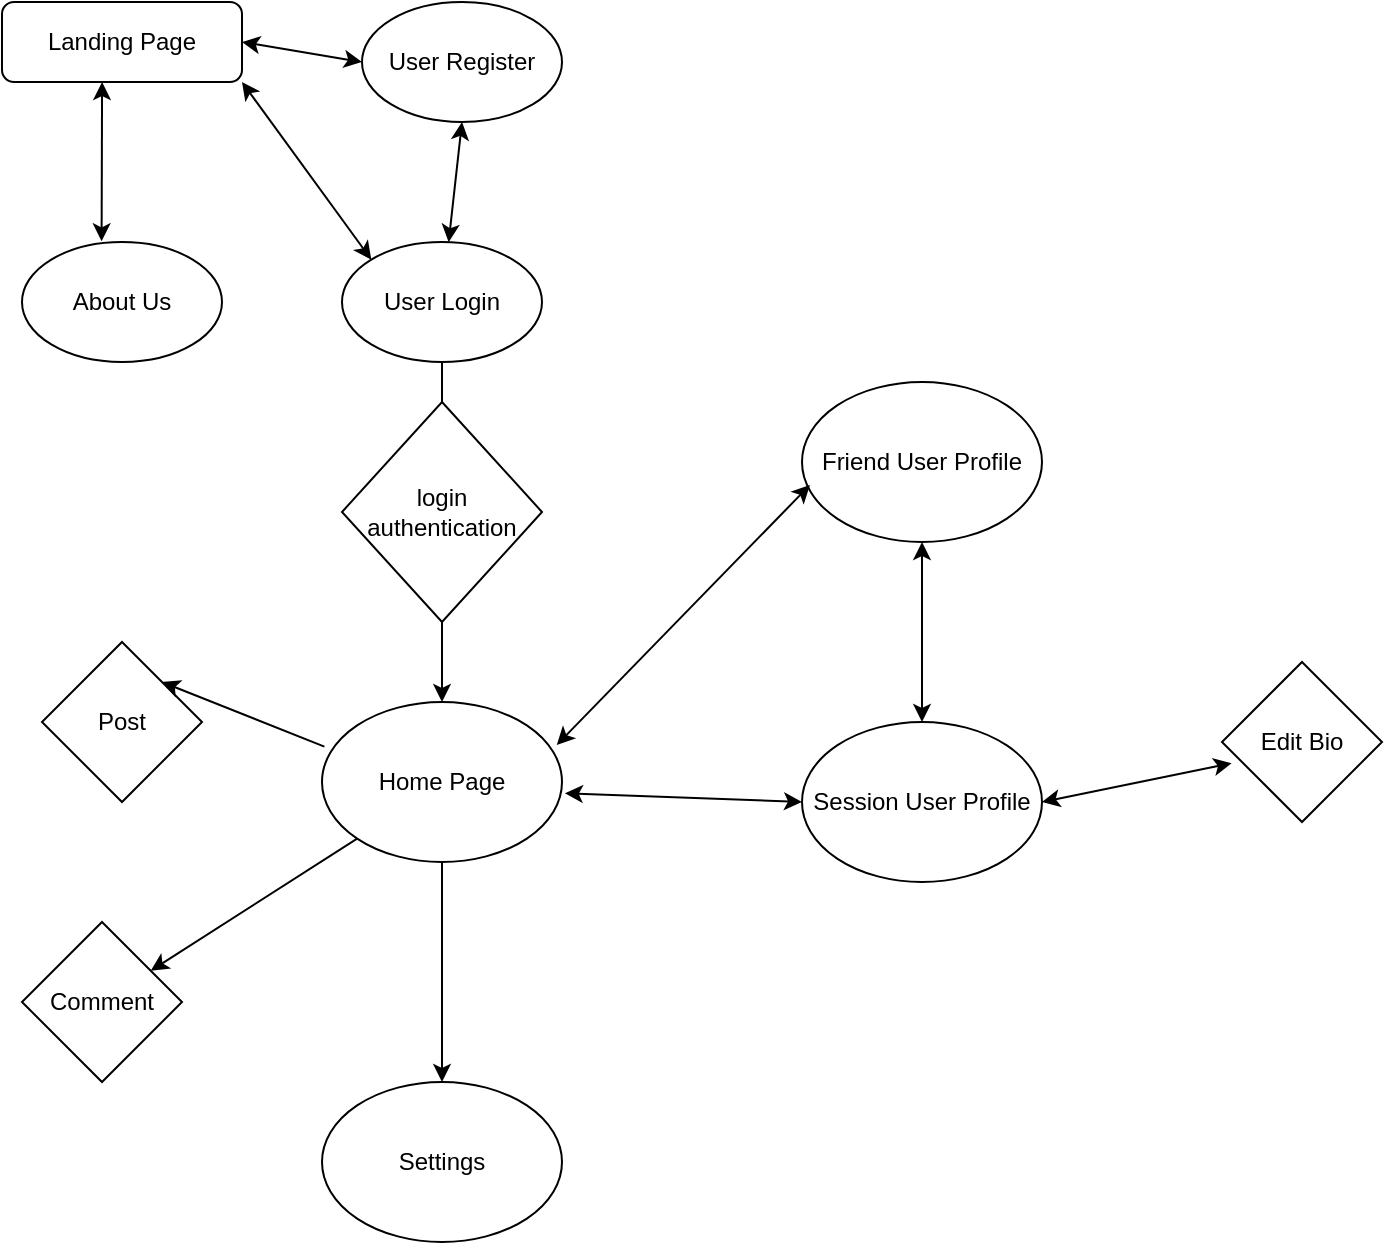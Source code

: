 <mxfile version="18.0.2" type="github">
  <diagram id="C5RBs43oDa-KdzZeNtuy" name="Page-1">
    <mxGraphModel dx="1381" dy="764" grid="1" gridSize="10" guides="1" tooltips="1" connect="1" arrows="1" fold="1" page="1" pageScale="1" pageWidth="827" pageHeight="1169" math="0" shadow="0">
      <root>
        <mxCell id="WIyWlLk6GJQsqaUBKTNV-0" />
        <mxCell id="WIyWlLk6GJQsqaUBKTNV-1" parent="WIyWlLk6GJQsqaUBKTNV-0" />
        <mxCell id="WIyWlLk6GJQsqaUBKTNV-3" value="Landing Page" style="rounded=1;whiteSpace=wrap;html=1;fontSize=12;glass=0;strokeWidth=1;shadow=0;" parent="WIyWlLk6GJQsqaUBKTNV-1" vertex="1">
          <mxGeometry width="120" height="40" as="geometry" />
        </mxCell>
        <mxCell id="zWFFChrmh7HMju1IyV5F-0" value="About Us" style="ellipse;whiteSpace=wrap;html=1;" vertex="1" parent="WIyWlLk6GJQsqaUBKTNV-1">
          <mxGeometry x="10" y="120" width="100" height="60" as="geometry" />
        </mxCell>
        <mxCell id="zWFFChrmh7HMju1IyV5F-2" value="User Login" style="ellipse;whiteSpace=wrap;html=1;" vertex="1" parent="WIyWlLk6GJQsqaUBKTNV-1">
          <mxGeometry x="170" y="120" width="100" height="60" as="geometry" />
        </mxCell>
        <mxCell id="zWFFChrmh7HMju1IyV5F-3" value="User Register" style="ellipse;whiteSpace=wrap;html=1;" vertex="1" parent="WIyWlLk6GJQsqaUBKTNV-1">
          <mxGeometry x="180" width="100" height="60" as="geometry" />
        </mxCell>
        <mxCell id="zWFFChrmh7HMju1IyV5F-7" value="" style="endArrow=classic;startArrow=classic;html=1;rounded=0;entryX=1;entryY=1;entryDx=0;entryDy=0;exitX=0;exitY=0;exitDx=0;exitDy=0;" edge="1" parent="WIyWlLk6GJQsqaUBKTNV-1" source="zWFFChrmh7HMju1IyV5F-2" target="WIyWlLk6GJQsqaUBKTNV-3">
          <mxGeometry width="50" height="50" relative="1" as="geometry">
            <mxPoint x="370" y="310" as="sourcePoint" />
            <mxPoint x="420" y="260" as="targetPoint" />
          </mxGeometry>
        </mxCell>
        <mxCell id="zWFFChrmh7HMju1IyV5F-8" value="" style="endArrow=classic;startArrow=classic;html=1;rounded=0;entryX=0.417;entryY=1;entryDx=0;entryDy=0;exitX=0.398;exitY=-0.006;exitDx=0;exitDy=0;entryPerimeter=0;exitPerimeter=0;" edge="1" parent="WIyWlLk6GJQsqaUBKTNV-1" source="zWFFChrmh7HMju1IyV5F-0" target="WIyWlLk6GJQsqaUBKTNV-3">
          <mxGeometry width="50" height="50" relative="1" as="geometry">
            <mxPoint x="194.645" y="118.787" as="sourcePoint" />
            <mxPoint x="130" y="50" as="targetPoint" />
          </mxGeometry>
        </mxCell>
        <mxCell id="zWFFChrmh7HMju1IyV5F-9" value="" style="endArrow=classic;startArrow=classic;html=1;rounded=0;entryX=1;entryY=0.5;entryDx=0;entryDy=0;exitX=0;exitY=0.5;exitDx=0;exitDy=0;" edge="1" parent="WIyWlLk6GJQsqaUBKTNV-1" source="zWFFChrmh7HMju1IyV5F-3" target="WIyWlLk6GJQsqaUBKTNV-3">
          <mxGeometry width="50" height="50" relative="1" as="geometry">
            <mxPoint x="64.8" y="109.64" as="sourcePoint" />
            <mxPoint x="60.04" y="50" as="targetPoint" />
          </mxGeometry>
        </mxCell>
        <mxCell id="zWFFChrmh7HMju1IyV5F-10" value="" style="endArrow=classic;startArrow=classic;html=1;rounded=0;entryX=0.5;entryY=1;entryDx=0;entryDy=0;" edge="1" parent="WIyWlLk6GJQsqaUBKTNV-1" source="zWFFChrmh7HMju1IyV5F-2" target="zWFFChrmh7HMju1IyV5F-3">
          <mxGeometry width="50" height="50" relative="1" as="geometry">
            <mxPoint x="370" y="310" as="sourcePoint" />
            <mxPoint x="420" y="260" as="targetPoint" />
          </mxGeometry>
        </mxCell>
        <mxCell id="zWFFChrmh7HMju1IyV5F-28" value="" style="edgeStyle=orthogonalEdgeStyle;rounded=0;orthogonalLoop=1;jettySize=auto;html=1;entryX=0.5;entryY=0;entryDx=0;entryDy=0;" edge="1" parent="WIyWlLk6GJQsqaUBKTNV-1" source="zWFFChrmh7HMju1IyV5F-11" target="zWFFChrmh7HMju1IyV5F-29">
          <mxGeometry relative="1" as="geometry">
            <mxPoint x="220" y="530" as="targetPoint" />
          </mxGeometry>
        </mxCell>
        <mxCell id="zWFFChrmh7HMju1IyV5F-11" value="Home Page" style="ellipse;whiteSpace=wrap;html=1;" vertex="1" parent="WIyWlLk6GJQsqaUBKTNV-1">
          <mxGeometry x="160" y="350" width="120" height="80" as="geometry" />
        </mxCell>
        <mxCell id="zWFFChrmh7HMju1IyV5F-12" value="" style="endArrow=classic;html=1;rounded=0;exitX=0.5;exitY=1;exitDx=0;exitDy=0;entryX=0.5;entryY=0;entryDx=0;entryDy=0;" edge="1" parent="WIyWlLk6GJQsqaUBKTNV-1" source="zWFFChrmh7HMju1IyV5F-2" target="zWFFChrmh7HMju1IyV5F-11">
          <mxGeometry width="50" height="50" relative="1" as="geometry">
            <mxPoint x="370" y="310" as="sourcePoint" />
            <mxPoint x="420" y="260" as="targetPoint" />
          </mxGeometry>
        </mxCell>
        <mxCell id="zWFFChrmh7HMju1IyV5F-13" value="Session User Profile" style="ellipse;whiteSpace=wrap;html=1;" vertex="1" parent="WIyWlLk6GJQsqaUBKTNV-1">
          <mxGeometry x="400" y="360" width="120" height="80" as="geometry" />
        </mxCell>
        <mxCell id="zWFFChrmh7HMju1IyV5F-14" value="" style="endArrow=classic;startArrow=classic;html=1;rounded=0;exitX=1.012;exitY=0.571;exitDx=0;exitDy=0;exitPerimeter=0;entryX=0;entryY=0.5;entryDx=0;entryDy=0;" edge="1" parent="WIyWlLk6GJQsqaUBKTNV-1" source="zWFFChrmh7HMju1IyV5F-11" target="zWFFChrmh7HMju1IyV5F-13">
          <mxGeometry width="50" height="50" relative="1" as="geometry">
            <mxPoint x="370" y="310" as="sourcePoint" />
            <mxPoint x="420" y="260" as="targetPoint" />
          </mxGeometry>
        </mxCell>
        <mxCell id="zWFFChrmh7HMju1IyV5F-15" value="Friend User Profile" style="ellipse;whiteSpace=wrap;html=1;" vertex="1" parent="WIyWlLk6GJQsqaUBKTNV-1">
          <mxGeometry x="400" y="190" width="120" height="80" as="geometry" />
        </mxCell>
        <mxCell id="zWFFChrmh7HMju1IyV5F-16" value="" style="endArrow=classic;startArrow=classic;html=1;rounded=0;exitX=0.978;exitY=0.269;exitDx=0;exitDy=0;exitPerimeter=0;entryX=0.033;entryY=0.644;entryDx=0;entryDy=0;entryPerimeter=0;" edge="1" parent="WIyWlLk6GJQsqaUBKTNV-1" source="zWFFChrmh7HMju1IyV5F-11" target="zWFFChrmh7HMju1IyV5F-15">
          <mxGeometry width="50" height="50" relative="1" as="geometry">
            <mxPoint x="291.44" y="285.68" as="sourcePoint" />
            <mxPoint x="410.0" y="330" as="targetPoint" />
          </mxGeometry>
        </mxCell>
        <mxCell id="zWFFChrmh7HMju1IyV5F-17" value="" style="endArrow=classic;startArrow=classic;html=1;rounded=0;entryX=0.5;entryY=1;entryDx=0;entryDy=0;" edge="1" parent="WIyWlLk6GJQsqaUBKTNV-1" source="zWFFChrmh7HMju1IyV5F-13" target="zWFFChrmh7HMju1IyV5F-15">
          <mxGeometry width="50" height="50" relative="1" as="geometry">
            <mxPoint x="287.36" y="381.52" as="sourcePoint" />
            <mxPoint x="413.96" y="251.52" as="targetPoint" />
          </mxGeometry>
        </mxCell>
        <mxCell id="zWFFChrmh7HMju1IyV5F-20" value="Post" style="rhombus;whiteSpace=wrap;html=1;" vertex="1" parent="WIyWlLk6GJQsqaUBKTNV-1">
          <mxGeometry x="20" y="320" width="80" height="80" as="geometry" />
        </mxCell>
        <mxCell id="zWFFChrmh7HMju1IyV5F-21" value="Edit Bio" style="rhombus;whiteSpace=wrap;html=1;" vertex="1" parent="WIyWlLk6GJQsqaUBKTNV-1">
          <mxGeometry x="610" y="330" width="80" height="80" as="geometry" />
        </mxCell>
        <mxCell id="zWFFChrmh7HMju1IyV5F-23" value="" style="endArrow=classic;startArrow=classic;html=1;rounded=0;exitX=0.06;exitY=0.633;exitDx=0;exitDy=0;exitPerimeter=0;entryX=1;entryY=0.5;entryDx=0;entryDy=0;" edge="1" parent="WIyWlLk6GJQsqaUBKTNV-1" source="zWFFChrmh7HMju1IyV5F-21" target="zWFFChrmh7HMju1IyV5F-13">
          <mxGeometry width="50" height="50" relative="1" as="geometry">
            <mxPoint x="291.44" y="405.68" as="sourcePoint" />
            <mxPoint x="410.0" y="410" as="targetPoint" />
          </mxGeometry>
        </mxCell>
        <mxCell id="zWFFChrmh7HMju1IyV5F-24" value="Comment" style="rhombus;whiteSpace=wrap;html=1;" vertex="1" parent="WIyWlLk6GJQsqaUBKTNV-1">
          <mxGeometry x="10" y="460" width="80" height="80" as="geometry" />
        </mxCell>
        <mxCell id="zWFFChrmh7HMju1IyV5F-25" value="" style="endArrow=classic;html=1;rounded=0;exitX=0;exitY=1;exitDx=0;exitDy=0;" edge="1" parent="WIyWlLk6GJQsqaUBKTNV-1" source="zWFFChrmh7HMju1IyV5F-11" target="zWFFChrmh7HMju1IyV5F-24">
          <mxGeometry width="50" height="50" relative="1" as="geometry">
            <mxPoint x="270" y="510" as="sourcePoint" />
            <mxPoint x="320" y="460" as="targetPoint" />
          </mxGeometry>
        </mxCell>
        <mxCell id="zWFFChrmh7HMju1IyV5F-26" value="" style="endArrow=classic;html=1;rounded=0;exitX=0.01;exitY=0.279;exitDx=0;exitDy=0;exitPerimeter=0;entryX=1;entryY=0;entryDx=0;entryDy=0;" edge="1" parent="WIyWlLk6GJQsqaUBKTNV-1" source="zWFFChrmh7HMju1IyV5F-11" target="zWFFChrmh7HMju1IyV5F-20">
          <mxGeometry width="50" height="50" relative="1" as="geometry">
            <mxPoint x="230" y="440" as="sourcePoint" />
            <mxPoint x="224" y="494" as="targetPoint" />
          </mxGeometry>
        </mxCell>
        <mxCell id="zWFFChrmh7HMju1IyV5F-29" value="Settings" style="ellipse;whiteSpace=wrap;html=1;" vertex="1" parent="WIyWlLk6GJQsqaUBKTNV-1">
          <mxGeometry x="160" y="540" width="120" height="80" as="geometry" />
        </mxCell>
        <mxCell id="zWFFChrmh7HMju1IyV5F-31" value="login authentication" style="rhombus;whiteSpace=wrap;html=1;" vertex="1" parent="WIyWlLk6GJQsqaUBKTNV-1">
          <mxGeometry x="170" y="200" width="100" height="110" as="geometry" />
        </mxCell>
      </root>
    </mxGraphModel>
  </diagram>
</mxfile>
